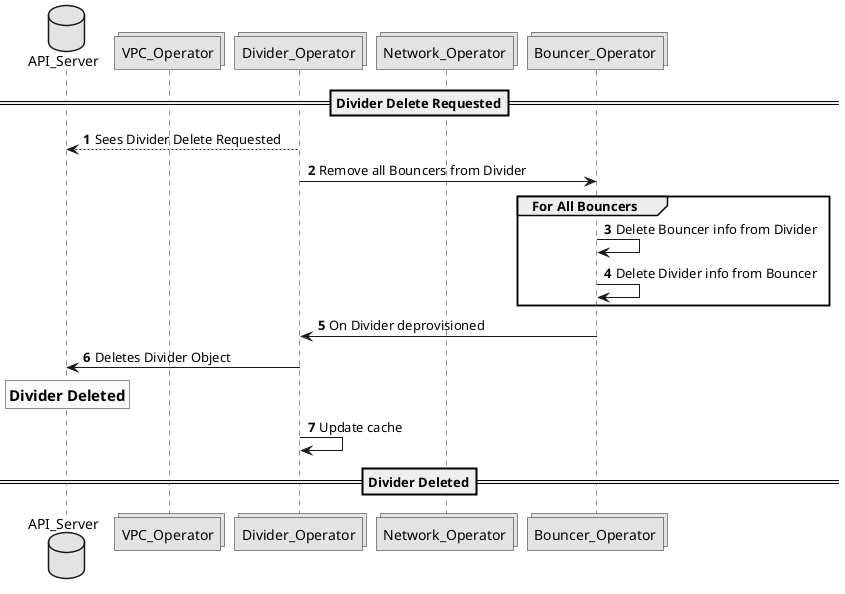 @startuml

' SPDX-License-Identifier: MIT
' Copyright (c) 2020 The Authors.

' Authors: Sherif Abdelwahab <@zasherif>
'          Phu Tran          <@phudtran>

' Permission is hereby granted, free of charge, to any person obtaining a copy
' of this software and associated documentation files (the "Software"), to deal
' in the Software without restriction, including without limitation the rights
' to use, copy, modify, merge, publish, distribute, sublicense, and/or sell
' copies of the Software, and to permit persons to whom the Software is
' furnished to do so, subject to the following conditions:The above copyright
' notice and this permission notice shall be included in all copies or
' substantial portions of the Software.THE SOFTWARE IS PROVIDED "AS IS",
' WITHOUT WARRANTY OF ANY KIND, EXPRESS OR IMPLIED, INCLUDING BUT NOT LIMITED
' TO THE WARRANTIES OF MERCHANTABILITY, FITNESS FOR A PARTICULAR PURPOSE AND
' NONINFRINGEMENT. IN NO EVENT SHALL THE AUTHORS OR COPYRIGHT HOLDERS BE LIABLE
' FOR ANY CLAIM, DAMAGES OR OTHER LIABILITY, WHETHER IN AN ACTION OF CONTRACT,
' TORT OR OTHERWISE, ARISING FROM, OUT OF OR IN CONNECTION WITH THE SOFTWARE OR
' THE USE OR OTHER DEALINGS IN THE SOFTWARE.

skinparam monochrome true
autonumber

database API_Server
collections VPC_Operator
collections Divider_Operator
collections Network_Operator
collections Bouncer_Operator

==Divider Delete Requested==
Divider_Operator --> API_Server: Sees Divider Delete Requested
Divider_Operator -> Bouncer_Operator: Remove all Bouncers from Divider
group For All Bouncers
Bouncer_Operator -> Bouncer_Operator: Delete Bouncer info from Divider
Bouncer_Operator -> Bouncer_Operator: Delete Divider info from Bouncer
end
Bouncer_Operator -> Divider_Operator: On Divider deprovisioned
Divider_Operator -> API_Server: Deletes Divider Object
rnote over API_Server: ==Divider Deleted
Divider_Operator -> Divider_Operator: Update cache
==Divider Deleted==
@enduml
